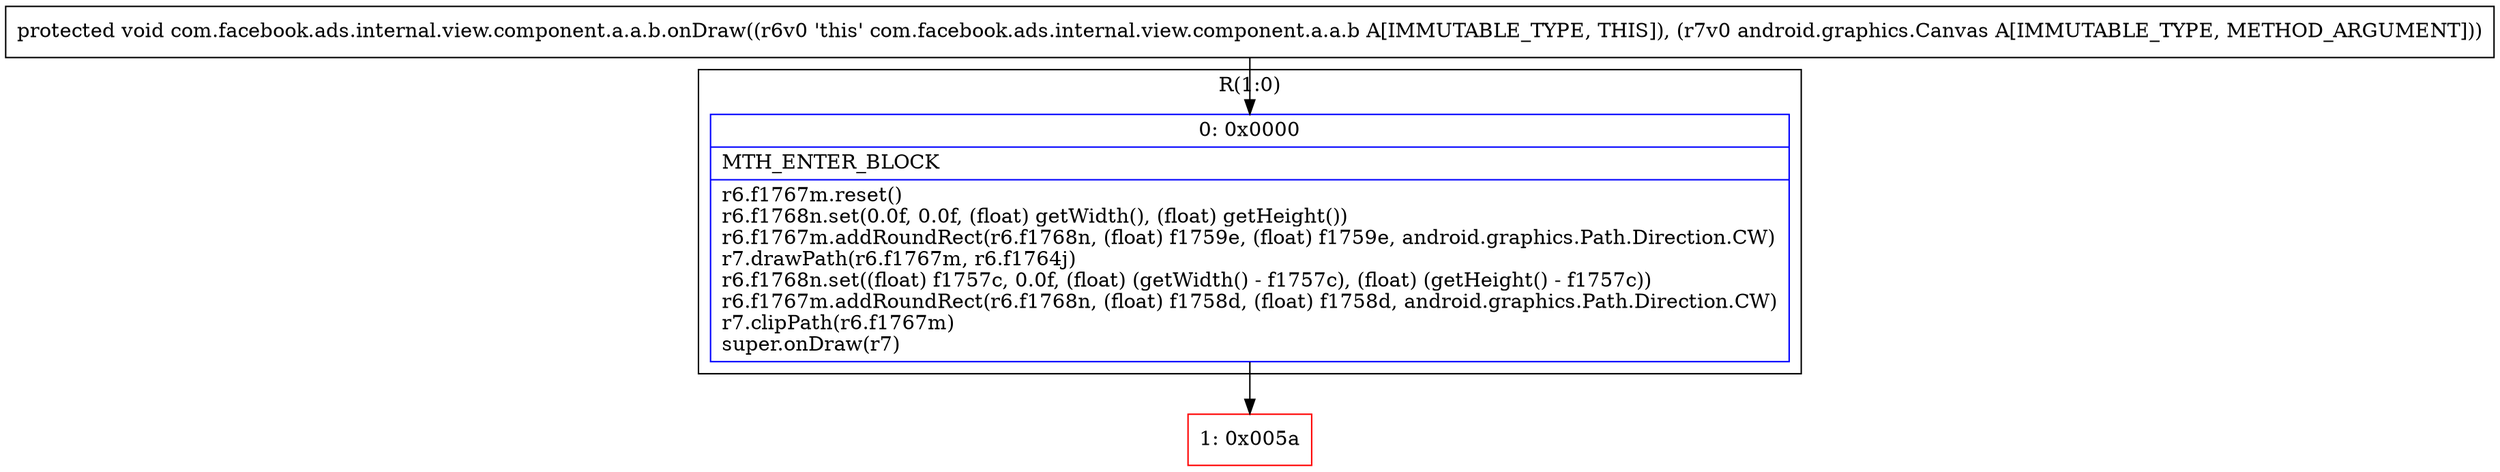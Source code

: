 digraph "CFG forcom.facebook.ads.internal.view.component.a.a.b.onDraw(Landroid\/graphics\/Canvas;)V" {
subgraph cluster_Region_1975830266 {
label = "R(1:0)";
node [shape=record,color=blue];
Node_0 [shape=record,label="{0\:\ 0x0000|MTH_ENTER_BLOCK\l|r6.f1767m.reset()\lr6.f1768n.set(0.0f, 0.0f, (float) getWidth(), (float) getHeight())\lr6.f1767m.addRoundRect(r6.f1768n, (float) f1759e, (float) f1759e, android.graphics.Path.Direction.CW)\lr7.drawPath(r6.f1767m, r6.f1764j)\lr6.f1768n.set((float) f1757c, 0.0f, (float) (getWidth() \- f1757c), (float) (getHeight() \- f1757c))\lr6.f1767m.addRoundRect(r6.f1768n, (float) f1758d, (float) f1758d, android.graphics.Path.Direction.CW)\lr7.clipPath(r6.f1767m)\lsuper.onDraw(r7)\l}"];
}
Node_1 [shape=record,color=red,label="{1\:\ 0x005a}"];
MethodNode[shape=record,label="{protected void com.facebook.ads.internal.view.component.a.a.b.onDraw((r6v0 'this' com.facebook.ads.internal.view.component.a.a.b A[IMMUTABLE_TYPE, THIS]), (r7v0 android.graphics.Canvas A[IMMUTABLE_TYPE, METHOD_ARGUMENT])) }"];
MethodNode -> Node_0;
Node_0 -> Node_1;
}

